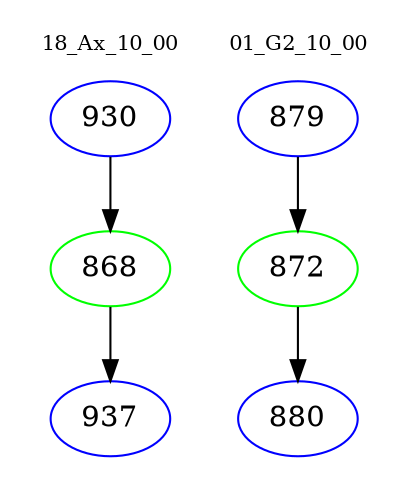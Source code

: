 digraph{
subgraph cluster_0 {
color = white
label = "18_Ax_10_00";
fontsize=10;
T0_930 [label="930", color="blue"]
T0_930 -> T0_868 [color="black"]
T0_868 [label="868", color="green"]
T0_868 -> T0_937 [color="black"]
T0_937 [label="937", color="blue"]
}
subgraph cluster_1 {
color = white
label = "01_G2_10_00";
fontsize=10;
T1_879 [label="879", color="blue"]
T1_879 -> T1_872 [color="black"]
T1_872 [label="872", color="green"]
T1_872 -> T1_880 [color="black"]
T1_880 [label="880", color="blue"]
}
}

